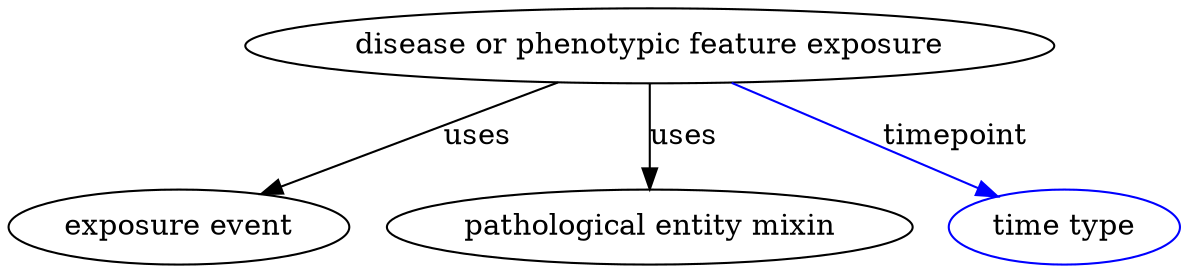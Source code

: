 digraph {
	graph [bb="0,0,451.89,123"];
	node [label="\N"];
	"disease or phenotypic feature exposure"	[height=0.5,
		label="disease or phenotypic feature exposure",
		pos="245.69,105",
		width=4.1163];
	"exposure event"	[height=0.5,
		pos="63.694,18",
		width=1.7693];
	"disease or phenotypic feature exposure" -> "exposure event"	[label=uses,
		lp="177.69,61.5",
		pos="e,95.178,33.704 210.17,87.409 179.89,73.267 136.36,52.935 104.62,38.114"];
	"pathological entity mixin"	[height=0.5,
		pos="245.69,18",
		width=2.7803];
	"disease or phenotypic feature exposure" -> "pathological entity mixin"	[label=uses,
		lp="257.69,61.5",
		pos="e,245.69,36.175 245.69,86.799 245.69,75.163 245.69,59.548 245.69,46.237"];
	timepoint	[color=blue,
		height=0.5,
		label="time type",
		pos="407.69,18",
		width=1.2277];
	"disease or phenotypic feature exposure" -> timepoint	[color=blue,
		label=timepoint,
		lp="363.19,61.5",
		pos="e,381.76,32.608 277.31,87.409 304.7,73.042 344.26,52.286 372.61,37.41",
		style=solid];
}
